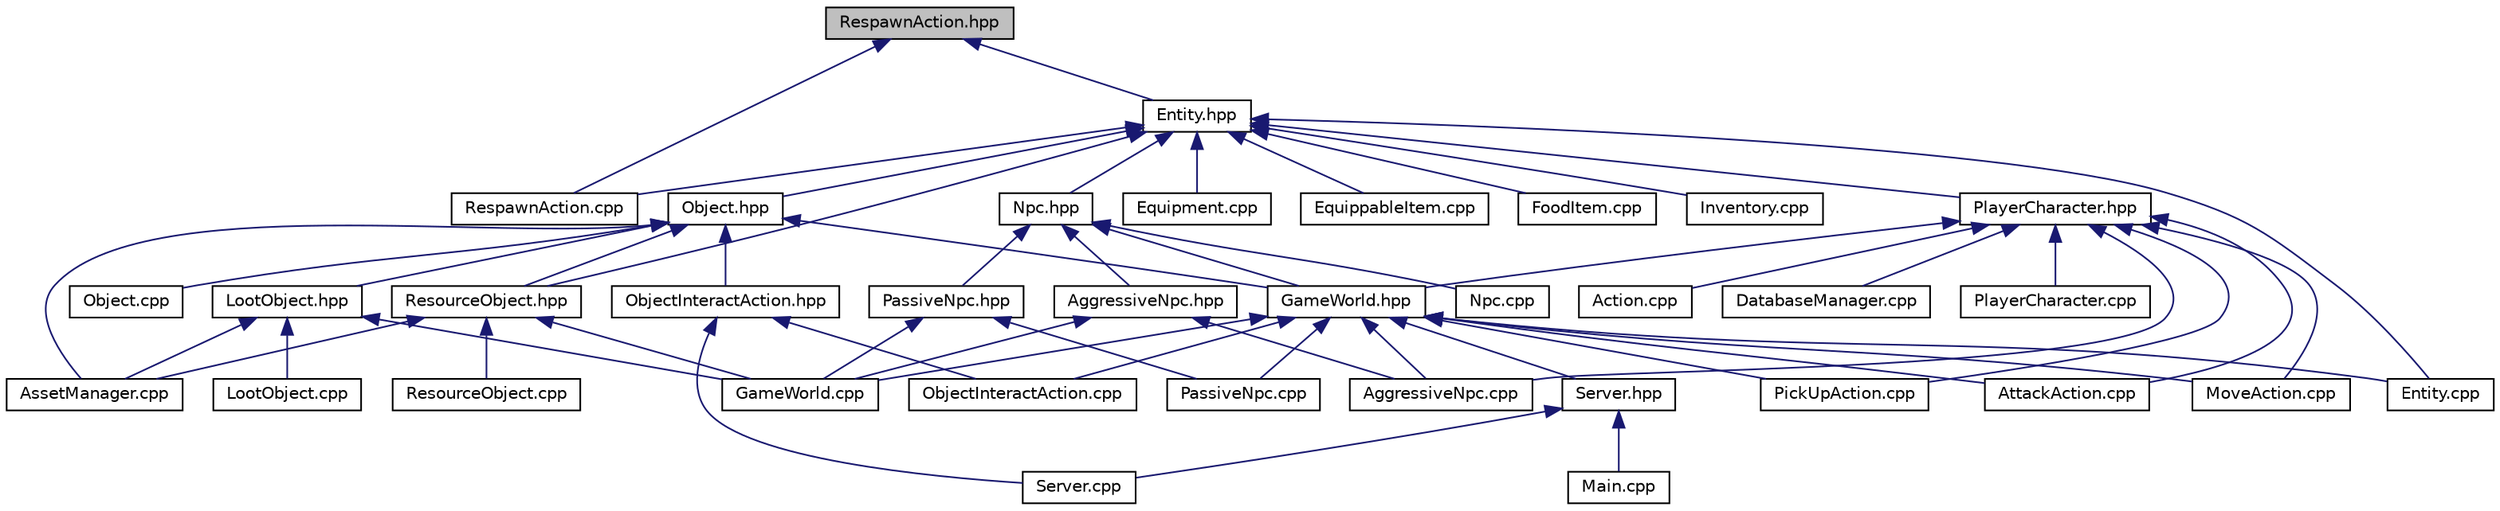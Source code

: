digraph "RespawnAction.hpp"
{
 // LATEX_PDF_SIZE
  edge [fontname="Helvetica",fontsize="10",labelfontname="Helvetica",labelfontsize="10"];
  node [fontname="Helvetica",fontsize="10",shape=record];
  Node1 [label="RespawnAction.hpp",height=0.2,width=0.4,color="black", fillcolor="grey75", style="filled", fontcolor="black",tooltip=" "];
  Node1 -> Node2 [dir="back",color="midnightblue",fontsize="10",style="solid",fontname="Helvetica"];
  Node2 [label="RespawnAction.cpp",height=0.2,width=0.4,color="black", fillcolor="white", style="filled",URL="$RespawnAction_8cpp.html",tooltip=" "];
  Node1 -> Node3 [dir="back",color="midnightblue",fontsize="10",style="solid",fontname="Helvetica"];
  Node3 [label="Entity.hpp",height=0.2,width=0.4,color="black", fillcolor="white", style="filled",URL="$Entity_8hpp.html",tooltip=" "];
  Node3 -> Node2 [dir="back",color="midnightblue",fontsize="10",style="solid",fontname="Helvetica"];
  Node3 -> Node4 [dir="back",color="midnightblue",fontsize="10",style="solid",fontname="Helvetica"];
  Node4 [label="Entity.cpp",height=0.2,width=0.4,color="black", fillcolor="white", style="filled",URL="$Entity_8cpp.html",tooltip=" "];
  Node3 -> Node5 [dir="back",color="midnightblue",fontsize="10",style="solid",fontname="Helvetica"];
  Node5 [label="Npc.hpp",height=0.2,width=0.4,color="black", fillcolor="white", style="filled",URL="$Npc_8hpp.html",tooltip=" "];
  Node5 -> Node6 [dir="back",color="midnightblue",fontsize="10",style="solid",fontname="Helvetica"];
  Node6 [label="AggressiveNpc.hpp",height=0.2,width=0.4,color="black", fillcolor="white", style="filled",URL="$AggressiveNpc_8hpp.html",tooltip=" "];
  Node6 -> Node7 [dir="back",color="midnightblue",fontsize="10",style="solid",fontname="Helvetica"];
  Node7 [label="AggressiveNpc.cpp",height=0.2,width=0.4,color="black", fillcolor="white", style="filled",URL="$AggressiveNpc_8cpp.html",tooltip=" "];
  Node6 -> Node8 [dir="back",color="midnightblue",fontsize="10",style="solid",fontname="Helvetica"];
  Node8 [label="GameWorld.cpp",height=0.2,width=0.4,color="black", fillcolor="white", style="filled",URL="$GameWorld_8cpp.html",tooltip=" "];
  Node5 -> Node9 [dir="back",color="midnightblue",fontsize="10",style="solid",fontname="Helvetica"];
  Node9 [label="Npc.cpp",height=0.2,width=0.4,color="black", fillcolor="white", style="filled",URL="$Npc_8cpp.html",tooltip=" "];
  Node5 -> Node10 [dir="back",color="midnightblue",fontsize="10",style="solid",fontname="Helvetica"];
  Node10 [label="PassiveNpc.hpp",height=0.2,width=0.4,color="black", fillcolor="white", style="filled",URL="$PassiveNpc_8hpp.html",tooltip=" "];
  Node10 -> Node11 [dir="back",color="midnightblue",fontsize="10",style="solid",fontname="Helvetica"];
  Node11 [label="PassiveNpc.cpp",height=0.2,width=0.4,color="black", fillcolor="white", style="filled",URL="$PassiveNpc_8cpp.html",tooltip=" "];
  Node10 -> Node8 [dir="back",color="midnightblue",fontsize="10",style="solid",fontname="Helvetica"];
  Node5 -> Node12 [dir="back",color="midnightblue",fontsize="10",style="solid",fontname="Helvetica"];
  Node12 [label="GameWorld.hpp",height=0.2,width=0.4,color="black", fillcolor="white", style="filled",URL="$GameWorld_8hpp.html",tooltip=" "];
  Node12 -> Node13 [dir="back",color="midnightblue",fontsize="10",style="solid",fontname="Helvetica"];
  Node13 [label="AttackAction.cpp",height=0.2,width=0.4,color="black", fillcolor="white", style="filled",URL="$AttackAction_8cpp.html",tooltip=" "];
  Node12 -> Node14 [dir="back",color="midnightblue",fontsize="10",style="solid",fontname="Helvetica"];
  Node14 [label="MoveAction.cpp",height=0.2,width=0.4,color="black", fillcolor="white", style="filled",URL="$MoveAction_8cpp.html",tooltip=" "];
  Node12 -> Node15 [dir="back",color="midnightblue",fontsize="10",style="solid",fontname="Helvetica"];
  Node15 [label="ObjectInteractAction.cpp",height=0.2,width=0.4,color="black", fillcolor="white", style="filled",URL="$ObjectInteractAction_8cpp.html",tooltip=" "];
  Node12 -> Node16 [dir="back",color="midnightblue",fontsize="10",style="solid",fontname="Helvetica"];
  Node16 [label="PickUpAction.cpp",height=0.2,width=0.4,color="black", fillcolor="white", style="filled",URL="$PickUpAction_8cpp.html",tooltip=" "];
  Node12 -> Node7 [dir="back",color="midnightblue",fontsize="10",style="solid",fontname="Helvetica"];
  Node12 -> Node4 [dir="back",color="midnightblue",fontsize="10",style="solid",fontname="Helvetica"];
  Node12 -> Node11 [dir="back",color="midnightblue",fontsize="10",style="solid",fontname="Helvetica"];
  Node12 -> Node17 [dir="back",color="midnightblue",fontsize="10",style="solid",fontname="Helvetica"];
  Node17 [label="Server.hpp",height=0.2,width=0.4,color="black", fillcolor="white", style="filled",URL="$Server_8hpp.html",tooltip=" "];
  Node17 -> Node18 [dir="back",color="midnightblue",fontsize="10",style="solid",fontname="Helvetica"];
  Node18 [label="Main.cpp",height=0.2,width=0.4,color="black", fillcolor="white", style="filled",URL="$server_2src_2Main_8cpp.html",tooltip=" "];
  Node17 -> Node19 [dir="back",color="midnightblue",fontsize="10",style="solid",fontname="Helvetica"];
  Node19 [label="Server.cpp",height=0.2,width=0.4,color="black", fillcolor="white", style="filled",URL="$Server_8cpp.html",tooltip=" "];
  Node12 -> Node8 [dir="back",color="midnightblue",fontsize="10",style="solid",fontname="Helvetica"];
  Node3 -> Node20 [dir="back",color="midnightblue",fontsize="10",style="solid",fontname="Helvetica"];
  Node20 [label="PlayerCharacter.hpp",height=0.2,width=0.4,color="black", fillcolor="white", style="filled",URL="$PlayerCharacter_8hpp.html",tooltip=" "];
  Node20 -> Node21 [dir="back",color="midnightblue",fontsize="10",style="solid",fontname="Helvetica"];
  Node21 [label="Action.cpp",height=0.2,width=0.4,color="black", fillcolor="white", style="filled",URL="$Action_8cpp.html",tooltip=" "];
  Node20 -> Node13 [dir="back",color="midnightblue",fontsize="10",style="solid",fontname="Helvetica"];
  Node20 -> Node14 [dir="back",color="midnightblue",fontsize="10",style="solid",fontname="Helvetica"];
  Node20 -> Node16 [dir="back",color="midnightblue",fontsize="10",style="solid",fontname="Helvetica"];
  Node20 -> Node22 [dir="back",color="midnightblue",fontsize="10",style="solid",fontname="Helvetica"];
  Node22 [label="DatabaseManager.cpp",height=0.2,width=0.4,color="black", fillcolor="white", style="filled",URL="$DatabaseManager_8cpp.html",tooltip=" "];
  Node20 -> Node7 [dir="back",color="midnightblue",fontsize="10",style="solid",fontname="Helvetica"];
  Node20 -> Node23 [dir="back",color="midnightblue",fontsize="10",style="solid",fontname="Helvetica"];
  Node23 [label="PlayerCharacter.cpp",height=0.2,width=0.4,color="black", fillcolor="white", style="filled",URL="$PlayerCharacter_8cpp.html",tooltip=" "];
  Node20 -> Node12 [dir="back",color="midnightblue",fontsize="10",style="solid",fontname="Helvetica"];
  Node3 -> Node24 [dir="back",color="midnightblue",fontsize="10",style="solid",fontname="Helvetica"];
  Node24 [label="Equipment.cpp",height=0.2,width=0.4,color="black", fillcolor="white", style="filled",URL="$Equipment_8cpp.html",tooltip=" "];
  Node3 -> Node25 [dir="back",color="midnightblue",fontsize="10",style="solid",fontname="Helvetica"];
  Node25 [label="EquippableItem.cpp",height=0.2,width=0.4,color="black", fillcolor="white", style="filled",URL="$EquippableItem_8cpp.html",tooltip=" "];
  Node3 -> Node26 [dir="back",color="midnightblue",fontsize="10",style="solid",fontname="Helvetica"];
  Node26 [label="FoodItem.cpp",height=0.2,width=0.4,color="black", fillcolor="white", style="filled",URL="$FoodItem_8cpp.html",tooltip=" "];
  Node3 -> Node27 [dir="back",color="midnightblue",fontsize="10",style="solid",fontname="Helvetica"];
  Node27 [label="Inventory.cpp",height=0.2,width=0.4,color="black", fillcolor="white", style="filled",URL="$Inventory_8cpp.html",tooltip=" "];
  Node3 -> Node28 [dir="back",color="midnightblue",fontsize="10",style="solid",fontname="Helvetica"];
  Node28 [label="Object.hpp",height=0.2,width=0.4,color="black", fillcolor="white", style="filled",URL="$Object_8hpp.html",tooltip=" "];
  Node28 -> Node29 [dir="back",color="midnightblue",fontsize="10",style="solid",fontname="Helvetica"];
  Node29 [label="ObjectInteractAction.hpp",height=0.2,width=0.4,color="black", fillcolor="white", style="filled",URL="$ObjectInteractAction_8hpp.html",tooltip=" "];
  Node29 -> Node15 [dir="back",color="midnightblue",fontsize="10",style="solid",fontname="Helvetica"];
  Node29 -> Node19 [dir="back",color="midnightblue",fontsize="10",style="solid",fontname="Helvetica"];
  Node28 -> Node30 [dir="back",color="midnightblue",fontsize="10",style="solid",fontname="Helvetica"];
  Node30 [label="LootObject.hpp",height=0.2,width=0.4,color="black", fillcolor="white", style="filled",URL="$LootObject_8hpp.html",tooltip=" "];
  Node30 -> Node31 [dir="back",color="midnightblue",fontsize="10",style="solid",fontname="Helvetica"];
  Node31 [label="LootObject.cpp",height=0.2,width=0.4,color="black", fillcolor="white", style="filled",URL="$LootObject_8cpp.html",tooltip=" "];
  Node30 -> Node32 [dir="back",color="midnightblue",fontsize="10",style="solid",fontname="Helvetica"];
  Node32 [label="AssetManager.cpp",height=0.2,width=0.4,color="black", fillcolor="white", style="filled",URL="$AssetManager_8cpp.html",tooltip=" "];
  Node30 -> Node8 [dir="back",color="midnightblue",fontsize="10",style="solid",fontname="Helvetica"];
  Node28 -> Node33 [dir="back",color="midnightblue",fontsize="10",style="solid",fontname="Helvetica"];
  Node33 [label="Object.cpp",height=0.2,width=0.4,color="black", fillcolor="white", style="filled",URL="$Object_8cpp.html",tooltip=" "];
  Node28 -> Node34 [dir="back",color="midnightblue",fontsize="10",style="solid",fontname="Helvetica"];
  Node34 [label="ResourceObject.hpp",height=0.2,width=0.4,color="black", fillcolor="white", style="filled",URL="$ResourceObject_8hpp.html",tooltip=" "];
  Node34 -> Node35 [dir="back",color="midnightblue",fontsize="10",style="solid",fontname="Helvetica"];
  Node35 [label="ResourceObject.cpp",height=0.2,width=0.4,color="black", fillcolor="white", style="filled",URL="$ResourceObject_8cpp.html",tooltip=" "];
  Node34 -> Node32 [dir="back",color="midnightblue",fontsize="10",style="solid",fontname="Helvetica"];
  Node34 -> Node8 [dir="back",color="midnightblue",fontsize="10",style="solid",fontname="Helvetica"];
  Node28 -> Node32 [dir="back",color="midnightblue",fontsize="10",style="solid",fontname="Helvetica"];
  Node28 -> Node12 [dir="back",color="midnightblue",fontsize="10",style="solid",fontname="Helvetica"];
  Node3 -> Node34 [dir="back",color="midnightblue",fontsize="10",style="solid",fontname="Helvetica"];
}

